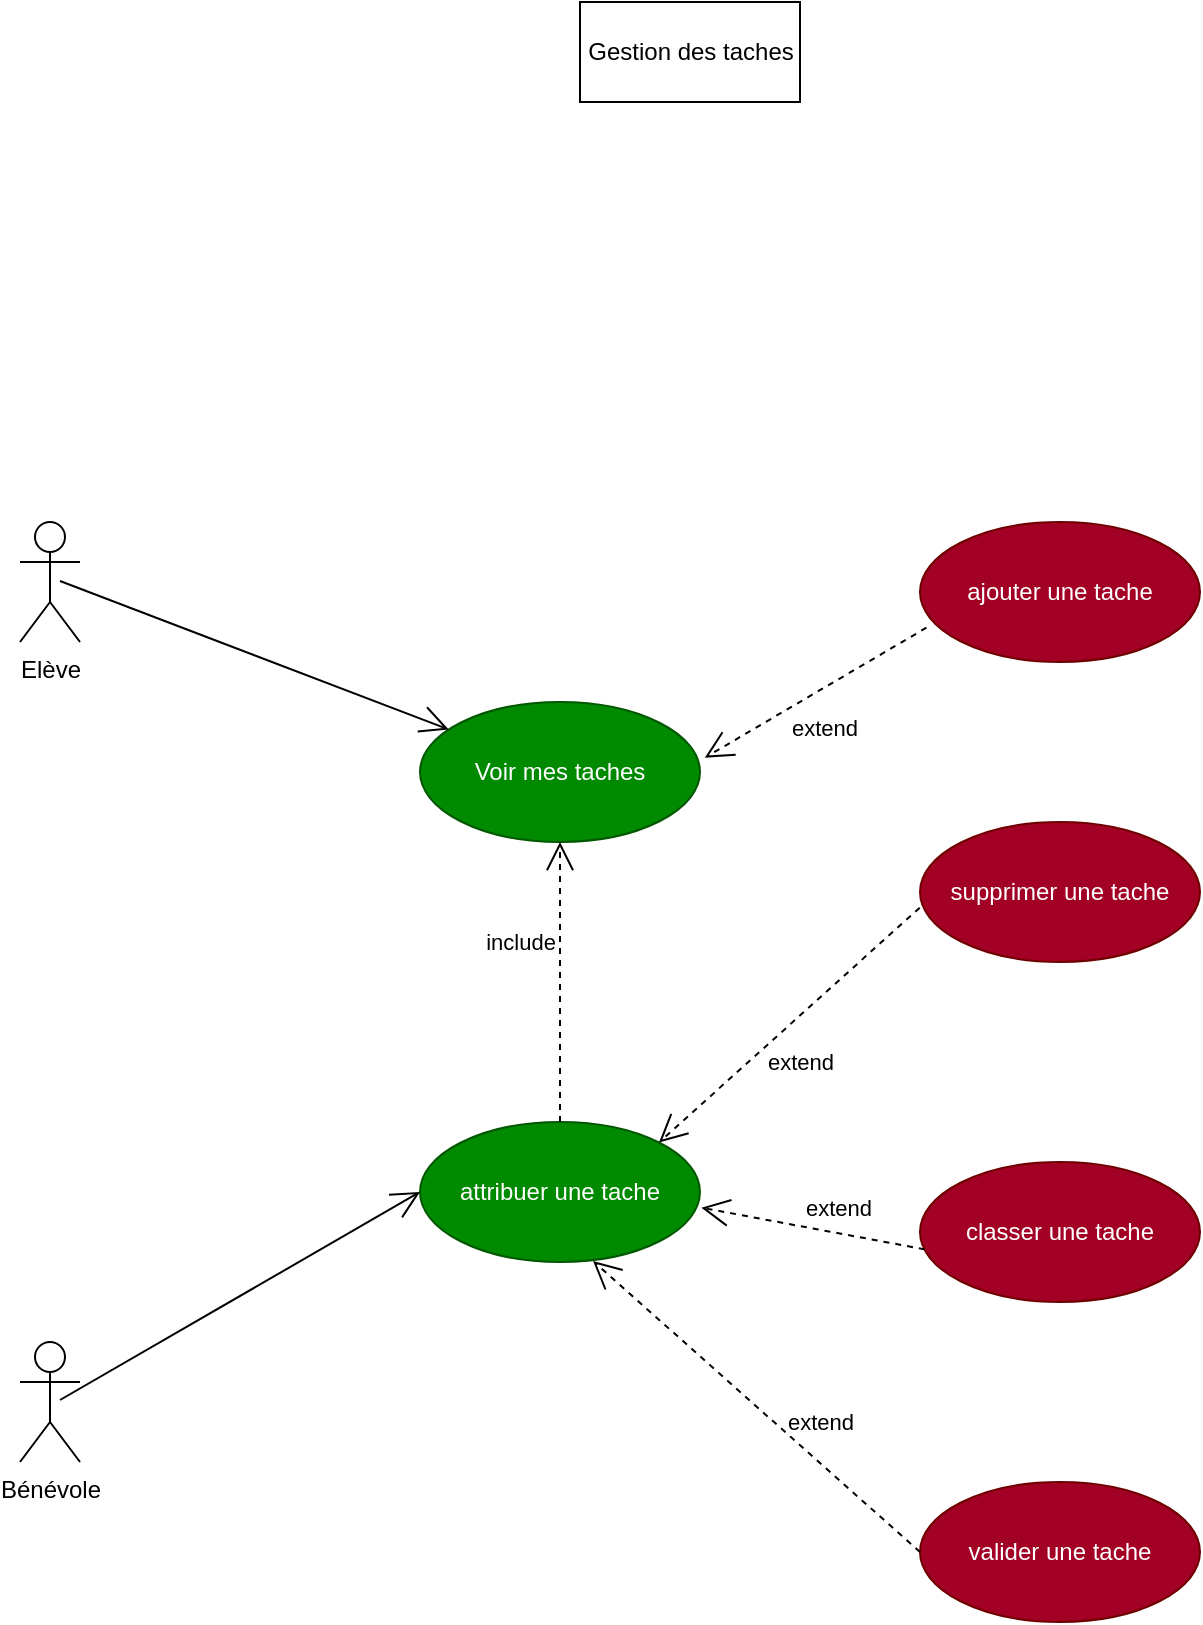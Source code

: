 <mxfile>
    <diagram id="cM84b1idHpJyXE-Hd9De" name="Page-1">
        <mxGraphModel dx="1054" dy="617" grid="1" gridSize="10" guides="1" tooltips="1" connect="1" arrows="1" fold="1" page="1" pageScale="1" pageWidth="827" pageHeight="1169" math="0" shadow="0">
            <root>
                <mxCell id="0"/>
                <mxCell id="1" parent="0"/>
                <mxCell id="2" value="Gestion des taches" style="html=1;" parent="1" vertex="1">
                    <mxGeometry x="330" y="50" width="110" height="50" as="geometry"/>
                </mxCell>
                <mxCell id="3" value="Elève" style="shape=umlActor;verticalLabelPosition=bottom;verticalAlign=top;html=1;" vertex="1" parent="1">
                    <mxGeometry x="50" y="310" width="30" height="60" as="geometry"/>
                </mxCell>
                <mxCell id="4" value="Bénévole" style="shape=umlActor;verticalLabelPosition=bottom;verticalAlign=top;html=1;" vertex="1" parent="1">
                    <mxGeometry x="50" y="720" width="30" height="60" as="geometry"/>
                </mxCell>
                <mxCell id="5" value="Voir mes taches" style="ellipse;whiteSpace=wrap;html=1;fillColor=#008a00;fontColor=#ffffff;strokeColor=#005700;" vertex="1" parent="1">
                    <mxGeometry x="250" y="400" width="140" height="70" as="geometry"/>
                </mxCell>
                <mxCell id="7" value="ajouter une tache" style="ellipse;whiteSpace=wrap;html=1;fillColor=#a20025;fontColor=#ffffff;strokeColor=#6F0000;" vertex="1" parent="1">
                    <mxGeometry x="500" y="310" width="140" height="70" as="geometry"/>
                </mxCell>
                <mxCell id="8" value="supprimer une tache" style="ellipse;whiteSpace=wrap;html=1;fillColor=#a20025;fontColor=#ffffff;strokeColor=#6F0000;" vertex="1" parent="1">
                    <mxGeometry x="500" y="460" width="140" height="70" as="geometry"/>
                </mxCell>
                <mxCell id="9" value="classer une tache" style="ellipse;whiteSpace=wrap;html=1;fillColor=#a20025;fontColor=#ffffff;strokeColor=#6F0000;" vertex="1" parent="1">
                    <mxGeometry x="500" y="630" width="140" height="70" as="geometry"/>
                </mxCell>
                <mxCell id="10" value="valider une tache" style="ellipse;whiteSpace=wrap;html=1;fillColor=#a20025;fontColor=#ffffff;strokeColor=#6F0000;" vertex="1" parent="1">
                    <mxGeometry x="500" y="790" width="140" height="70" as="geometry"/>
                </mxCell>
                <mxCell id="11" value="attribuer une tache" style="ellipse;whiteSpace=wrap;html=1;fillColor=#008a00;fontColor=#ffffff;strokeColor=#005700;" vertex="1" parent="1">
                    <mxGeometry x="250" y="610" width="140" height="70" as="geometry"/>
                </mxCell>
                <mxCell id="12" value="" style="endArrow=open;endFill=1;endSize=12;html=1;entryX=0;entryY=0.5;entryDx=0;entryDy=0;" edge="1" parent="1" target="11">
                    <mxGeometry width="160" relative="1" as="geometry">
                        <mxPoint x="70" y="749" as="sourcePoint"/>
                        <mxPoint x="230" y="749" as="targetPoint"/>
                    </mxGeometry>
                </mxCell>
                <mxCell id="13" value="" style="endArrow=open;endFill=1;endSize=12;html=1;" edge="1" parent="1" target="5">
                    <mxGeometry width="160" relative="1" as="geometry">
                        <mxPoint x="70" y="339.5" as="sourcePoint"/>
                        <mxPoint x="230" y="339.5" as="targetPoint"/>
                    </mxGeometry>
                </mxCell>
                <mxCell id="14" value="include" style="endArrow=open;endSize=12;dashed=1;html=1;entryX=0.5;entryY=1;entryDx=0;entryDy=0;exitX=0.5;exitY=0;exitDx=0;exitDy=0;" edge="1" parent="1" source="11" target="5">
                    <mxGeometry x="0.286" y="20" width="160" relative="1" as="geometry">
                        <mxPoint x="330" y="610" as="sourcePoint"/>
                        <mxPoint x="490" y="610" as="targetPoint"/>
                        <mxPoint as="offset"/>
                    </mxGeometry>
                </mxCell>
                <mxCell id="15" value="extend" style="endArrow=open;endSize=12;dashed=1;html=1;exitX=0;exitY=0.5;exitDx=0;exitDy=0;entryX=0.618;entryY=0.993;entryDx=0;entryDy=0;entryPerimeter=0;" edge="1" parent="1" source="10" target="11">
                    <mxGeometry x="-0.263" y="-15" width="160" relative="1" as="geometry">
                        <mxPoint x="340" y="679" as="sourcePoint"/>
                        <mxPoint x="350" y="830" as="targetPoint"/>
                        <mxPoint as="offset"/>
                    </mxGeometry>
                </mxCell>
                <mxCell id="16" value="extend" style="endArrow=open;endSize=12;dashed=1;html=1;exitX=0.023;exitY=0.755;exitDx=0;exitDy=0;exitPerimeter=0;entryX=1.017;entryY=0.398;entryDx=0;entryDy=0;entryPerimeter=0;" edge="1" parent="1" source="7" target="5">
                    <mxGeometry x="0.083" y="17" width="160" relative="1" as="geometry">
                        <mxPoint x="390" y="434.5" as="sourcePoint"/>
                        <mxPoint x="390" y="480" as="targetPoint"/>
                        <mxPoint as="offset"/>
                    </mxGeometry>
                </mxCell>
                <mxCell id="17" value="extend" style="endArrow=open;endSize=12;dashed=1;html=1;exitX=-0.001;exitY=0.612;exitDx=0;exitDy=0;exitPerimeter=0;entryX=1;entryY=0;entryDx=0;entryDy=0;" edge="1" parent="1" source="8" target="11">
                    <mxGeometry x="0.096" y="17" width="160" relative="1" as="geometry">
                        <mxPoint x="350" y="540" as="sourcePoint"/>
                        <mxPoint x="510" y="540" as="targetPoint"/>
                        <mxPoint as="offset"/>
                    </mxGeometry>
                </mxCell>
                <mxCell id="18" value="extend" style="endArrow=open;endSize=12;dashed=1;html=1;entryX=1.005;entryY=0.612;entryDx=0;entryDy=0;entryPerimeter=0;exitX=0.017;exitY=0.624;exitDx=0;exitDy=0;exitPerimeter=0;" edge="1" parent="1" source="9" target="11">
                    <mxGeometry x="-0.199" y="-13" width="160" relative="1" as="geometry">
                        <mxPoint x="480" y="620" as="sourcePoint"/>
                        <mxPoint x="490" y="665" as="targetPoint"/>
                        <mxPoint x="-1" as="offset"/>
                    </mxGeometry>
                </mxCell>
            </root>
        </mxGraphModel>
    </diagram>
</mxfile>